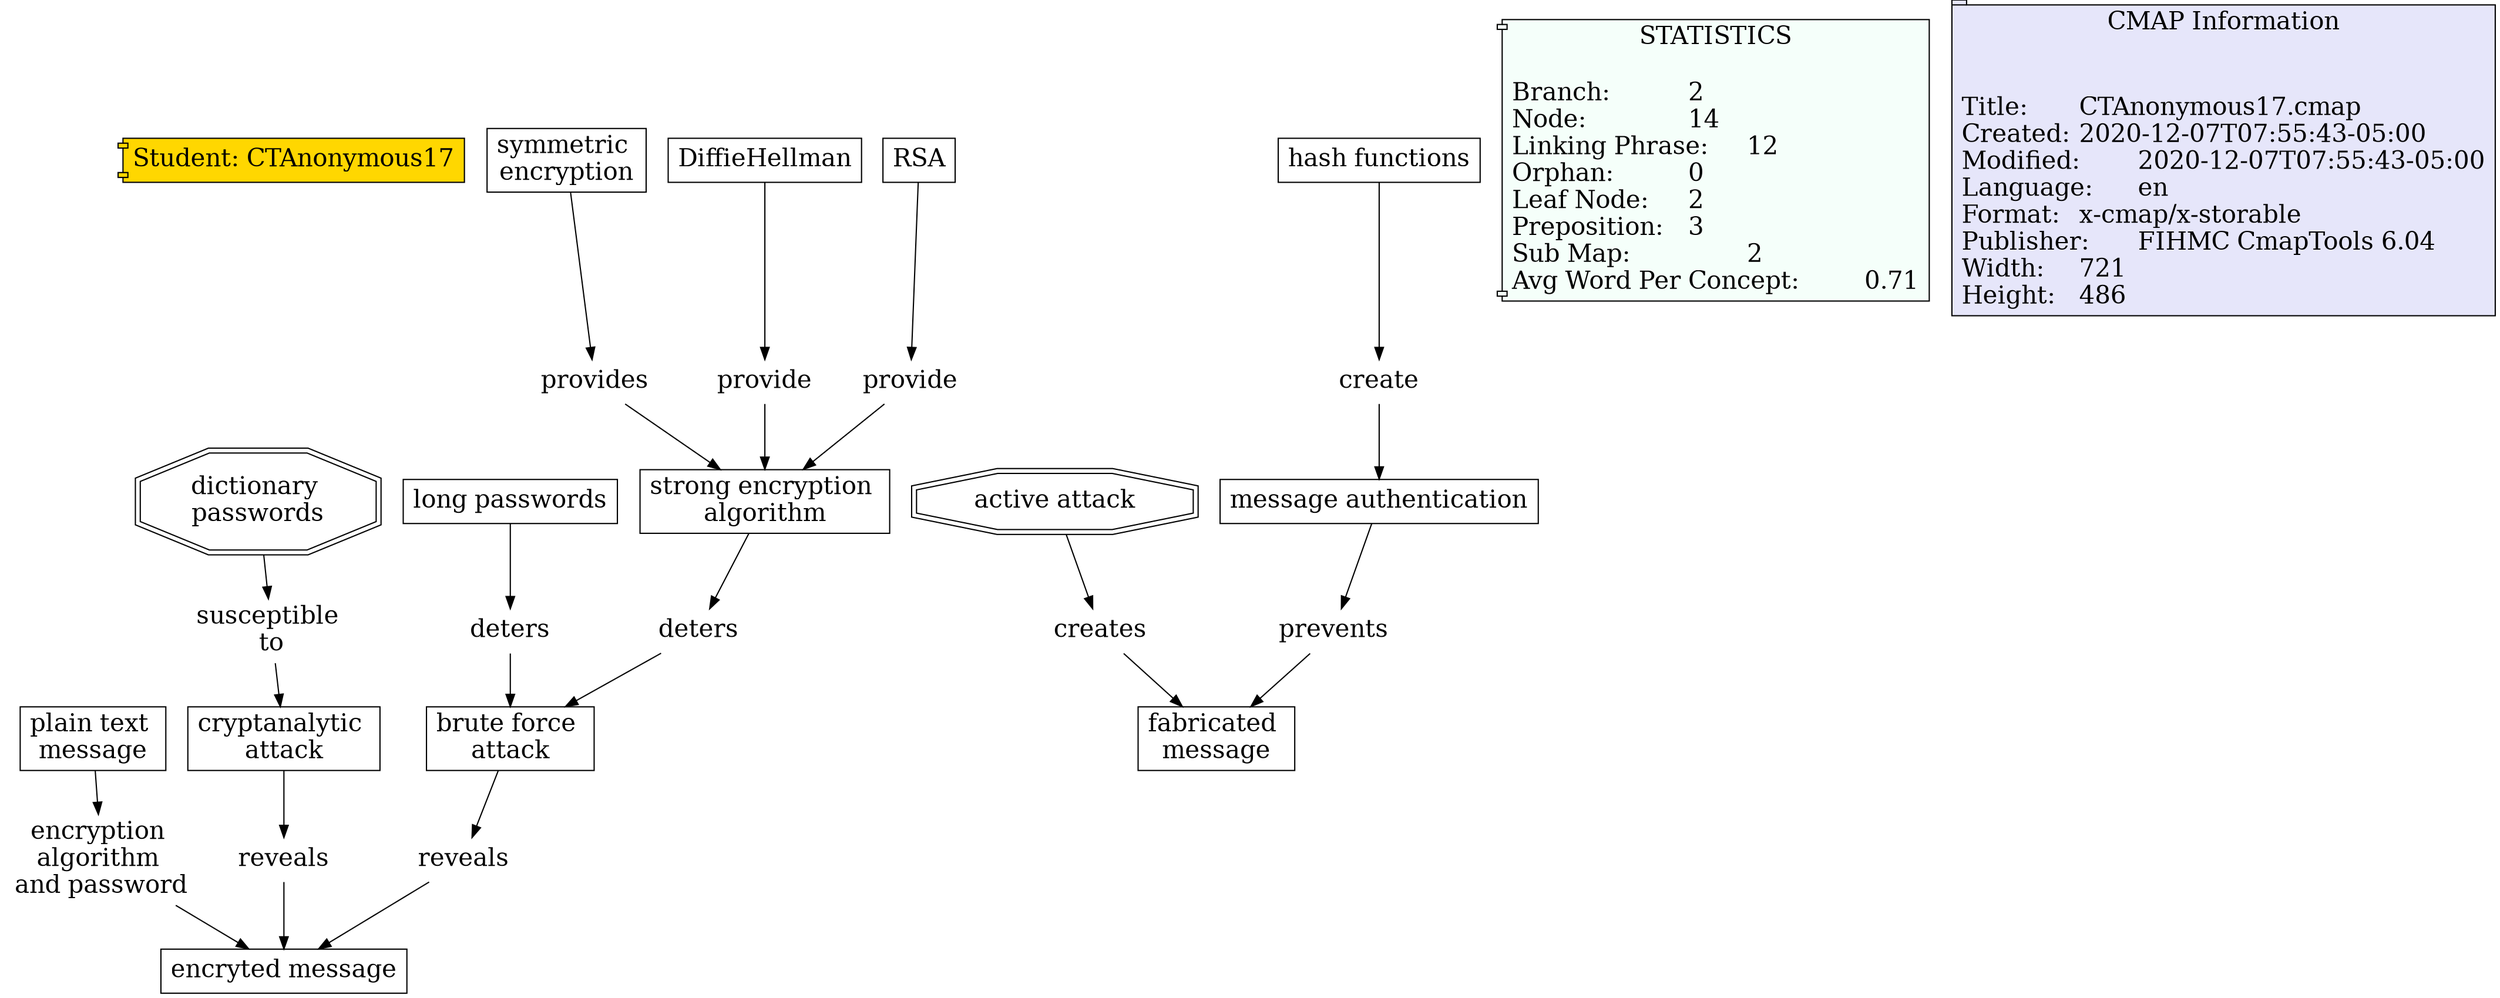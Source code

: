 // The Round Table
digraph {
	Student [label="Student: CTAnonymous17" fillcolor=gold fontsize=20 shape=component style=filled]
	"1RRW3MXPM-JV0WMN-108" [label=reveals fontsize=20 shape=none]
	"1RRW35M94-2664SX9-GS" [label="encryted message
" fillcolor=white fontsize=20 shape=rect style=filled]
	"1RRW3MXPM-JV0WMN-108" -> "1RRW35M94-2664SX9-GS" [constraint=true]
	"1RRW3J9RW-12THBS8-V7" [label=deters fontsize=20 shape=none]
	"1RRW3HCX4-3D9SC7-S9" [label="brute force 
attack" fillcolor=white fontsize=20 shape=rect style=filled]
	"1RRW3J9RW-12THBS8-V7" -> "1RRW3HCX4-3D9SC7-S9" [constraint=true]
	"1RRW3G2V1-1QFS5YJ-P7" [label="strong encryption 
algorithm" fillcolor=white fontsize=20 shape=rect style=filled]
	"1RRW3HSN5-23DKHR8-T6" [label=deters fontsize=20 shape=none]
	"1RRW3G2V1-1QFS5YJ-P7" -> "1RRW3HSN5-23DKHR8-T6" [constraint=true]
	"1RRW3W1WW-1GZPXCF-19H" [label=prevents fontsize=20 shape=none]
	"1RRW3SLNQ-1NJN6BR-14S" [label="fabricated 
message" fillcolor=white fontsize=20 shape=rect style=filled]
	"1RRW3W1WW-1GZPXCF-19H" -> "1RRW3SLNQ-1NJN6BR-14S" [constraint=true]
	"1RRW3R2PD-1GB8GMB-133" [label=provides fontsize=20 shape=none]
	"1RRW3G2V1-1QFS5YJ-P7" [label="strong encryption 
algorithm" fillcolor=white fontsize=20 shape=rect style=filled]
	"1RRW3R2PD-1GB8GMB-133" -> "1RRW3G2V1-1QFS5YJ-P7" [constraint=true]
	"1RRW33QZK-1YGTXQ2-8K" [label="plain text 
message" fillcolor=white fontsize=20 shape=rect style=filled]
	"1RRW38TVY-D1Y516-KL" [label="encryption 
algorithm 
and password
" fontsize=20 shape=none]
	"1RRW33QZK-1YGTXQ2-8K" -> "1RRW38TVY-D1Y516-KL" [constraint=true]
	"1RRW3DGR2-RRJVBD-N7" [label="long passwords
" fillcolor=white fontsize=20 shape=rect style=filled]
	"1RRW3J9RW-12THBS8-V7" [label=deters fontsize=20 shape=none]
	"1RRW3DGR2-RRJVBD-N7" -> "1RRW3J9RW-12THBS8-V7" [constraint=true]
	"1RRW3WHW5-2BZLMPL-1BT" [label=create fontsize=20 shape=none]
	"1RRW3VK4R-1XSL1H5-18D" [label="message authentication
" fillcolor=white fontsize=20 shape=rect style=filled]
	"1RRW3WHW5-2BZLMPL-1BT" -> "1RRW3VK4R-1XSL1H5-18D" [constraint=true]
	"1RRW3GRNT-5H9Z6D-QJ" [label=provide fontsize=20 shape=none]
	"1RRW3G2V1-1QFS5YJ-P7" [label="strong encryption 
algorithm" fillcolor=white fontsize=20 shape=rect style=filled]
	"1RRW3GRNT-5H9Z6D-QJ" -> "1RRW3G2V1-1QFS5YJ-P7" [constraint=true]
	"1RRW3K8MT-2M2G1-WZ" [label="dictionary 
passwords" fillcolor=white fontsize=20 shape=doubleoctagon style=filled]
	"1RRW3KZV7-2C84KJR-Y6" [label="susceptible 
to" fontsize=20 shape=none]
	"1RRW3K8MT-2M2G1-WZ" -> "1RRW3KZV7-2C84KJR-Y6" [constraint=true]
	"1RRW3HCX4-3D9SC7-S9" [label="brute force 
attack" fillcolor=white fontsize=20 shape=rect style=filled]
	"1RRW3MXPM-JV0WMN-108" [label=reveals fontsize=20 shape=none]
	"1RRW3HCX4-3D9SC7-S9" -> "1RRW3MXPM-JV0WMN-108" [constraint=true]
	"1RRW34XKB-PY2VZC-FS" [label="symmetric 
encryption" fillcolor=white fontsize=20 shape=rect style=filled]
	"1RRW3R2PD-1GB8GMB-133" [label=provides fontsize=20 shape=none]
	"1RRW34XKB-PY2VZC-FS" -> "1RRW3R2PD-1GB8GMB-133" [constraint=true]
	"1RRW3B6CC-1M45PN2-M1" [label=DiffieHellman fillcolor=white fontsize=20 shape=rect style=filled]
	"1RRW3GRNT-5H9Z6D-QJ" [label=provide fontsize=20 shape=none]
	"1RRW3B6CC-1M45PN2-M1" -> "1RRW3GRNT-5H9Z6D-QJ" [constraint=true]
	"1RRW3BW6L-26JRMJS-MQ" [label=RSA fillcolor=white fontsize=20 shape=rect style=filled]
	"1RRW3H1L3-1GQ3Q9H-RH" [label=provide fontsize=20 shape=none]
	"1RRW3BW6L-26JRMJS-MQ" -> "1RRW3H1L3-1GQ3Q9H-RH" [constraint=true]
	"1RRW3RVKN-P5QXF-142" [label="active attack
" fillcolor=white fontsize=20 shape=doubleoctagon style=filled]
	"1RRW3T3DV-26QNSMV-15Q" [label=creates fontsize=20 shape=none]
	"1RRW3RVKN-P5QXF-142" -> "1RRW3T3DV-26QNSMV-15Q" [constraint=true]
	"1RRW3VK4R-1XSL1H5-18D" [label="message authentication
" fillcolor=white fontsize=20 shape=rect style=filled]
	"1RRW3W1WW-1GZPXCF-19H" [label=prevents fontsize=20 shape=none]
	"1RRW3VK4R-1XSL1H5-18D" -> "1RRW3W1WW-1GZPXCF-19H" [constraint=true]
	"1RRW38TVY-D1Y516-KL" [label="encryption 
algorithm 
and password
" fontsize=20 shape=none]
	"1RRW35M94-2664SX9-GS" [label="encryted message
" fillcolor=white fontsize=20 shape=rect style=filled]
	"1RRW38TVY-D1Y516-KL" -> "1RRW35M94-2664SX9-GS" [constraint=true]
	"1RRW3NHWR-1GTMP6W-115" [label=reveals fontsize=20 shape=none]
	"1RRW35M94-2664SX9-GS" [label="encryted message
" fillcolor=white fontsize=20 shape=rect style=filled]
	"1RRW3NHWR-1GTMP6W-115" -> "1RRW35M94-2664SX9-GS" [constraint=true]
	"1RRW3H1L3-1GQ3Q9H-RH" [label=provide fontsize=20 shape=none]
	"1RRW3G2V1-1QFS5YJ-P7" [label="strong encryption 
algorithm" fillcolor=white fontsize=20 shape=rect style=filled]
	"1RRW3H1L3-1GQ3Q9H-RH" -> "1RRW3G2V1-1QFS5YJ-P7" [constraint=true]
	"1RRW3JTF0-24PGPXZ-W0" [label="cryptanalytic 
attack" fillcolor=white fontsize=20 shape=rect style=filled]
	"1RRW3NHWR-1GTMP6W-115" [label=reveals fontsize=20 shape=none]
	"1RRW3JTF0-24PGPXZ-W0" -> "1RRW3NHWR-1GTMP6W-115" [constraint=true]
	"1RRW3KZV7-2C84KJR-Y6" [label="susceptible 
to" fontsize=20 shape=none]
	"1RRW3JTF0-24PGPXZ-W0" [label="cryptanalytic 
attack" fillcolor=white fontsize=20 shape=rect style=filled]
	"1RRW3KZV7-2C84KJR-Y6" -> "1RRW3JTF0-24PGPXZ-W0" [constraint=true]
	"1RRW3HSN5-23DKHR8-T6" [label=deters fontsize=20 shape=none]
	"1RRW3HCX4-3D9SC7-S9" [label="brute force 
attack" fillcolor=white fontsize=20 shape=rect style=filled]
	"1RRW3HSN5-23DKHR8-T6" -> "1RRW3HCX4-3D9SC7-S9" [constraint=true]
	"1RRW3TNVT-HCWBG4-16K" [label="hash functions
" fillcolor=white fontsize=20 shape=rect style=filled]
	"1RRW3WHW5-2BZLMPL-1BT" [label=create fontsize=20 shape=none]
	"1RRW3TNVT-HCWBG4-16K" -> "1RRW3WHW5-2BZLMPL-1BT" [constraint=true]
	"1RRW3T3DV-26QNSMV-15Q" [label=creates fontsize=20 shape=none]
	"1RRW3SLNQ-1NJN6BR-14S" [label="fabricated 
message" fillcolor=white fontsize=20 shape=rect style=filled]
	"1RRW3T3DV-26QNSMV-15Q" -> "1RRW3SLNQ-1NJN6BR-14S" [constraint=true]
	statictics [label="STATISTICS
\lBranch:		2\lNode:		14\lLinking Phrase:	12\lOrphan:		0\lLeaf Node:	2\lPreposition:	3\lSub Map:		2\lAvg Word Per Concept:	0.71\l" Gsplines=true fillcolor="#F5FFFA" fontsize=20 shape=component style=filled]
	file_info [label="CMAP Information

\lTitle:	CTAnonymous17.cmap\lCreated:	2020-12-07T07:55:43-05:00\lModified:	2020-12-07T07:55:43-05:00\lLanguage:	en\lFormat:	x-cmap/x-storable\lPublisher:	FIHMC CmapTools 6.04\lWidth:	721\lHeight:	486\l" Gsplines=true fillcolor="#E6E6FA" fontsize=20 shape=tab style=filled]
}
